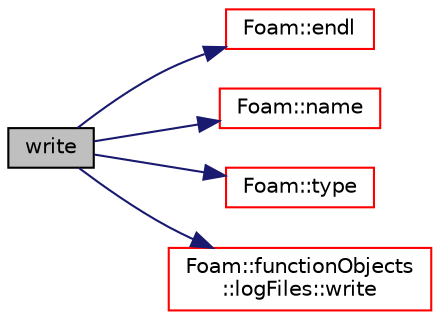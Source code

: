 digraph "write"
{
  bgcolor="transparent";
  edge [fontname="Helvetica",fontsize="10",labelfontname="Helvetica",labelfontsize="10"];
  node [fontname="Helvetica",fontsize="10",shape=record];
  rankdir="LR";
  Node434 [label="write",height=0.2,width=0.4,color="black", fillcolor="grey75", style="filled", fontcolor="black"];
  Node434 -> Node435 [color="midnightblue",fontsize="10",style="solid",fontname="Helvetica"];
  Node435 [label="Foam::endl",height=0.2,width=0.4,color="red",URL="$a21851.html#a2db8fe02a0d3909e9351bb4275b23ce4",tooltip="Add newline and flush stream. "];
  Node434 -> Node437 [color="midnightblue",fontsize="10",style="solid",fontname="Helvetica"];
  Node437 [label="Foam::name",height=0.2,width=0.4,color="red",URL="$a21851.html#adcb0df2bd4953cb6bb390272d8263c3a",tooltip="Return a string representation of a complex. "];
  Node434 -> Node440 [color="midnightblue",fontsize="10",style="solid",fontname="Helvetica"];
  Node440 [label="Foam::type",height=0.2,width=0.4,color="red",URL="$a21851.html#aec48583af672626378f501eb9fc32cd1",tooltip="Return the file type: DIRECTORY or FILE. "];
  Node434 -> Node446 [color="midnightblue",fontsize="10",style="solid",fontname="Helvetica"];
  Node446 [label="Foam::functionObjects\l::logFiles::write",height=0.2,width=0.4,color="red",URL="$a27229.html#ae8f6374e29a250261b3979bbd6e5cb40",tooltip="Write function. "];
}

